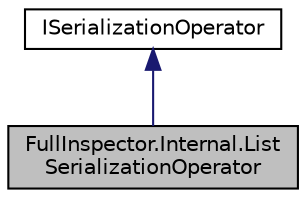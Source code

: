 digraph "FullInspector.Internal.ListSerializationOperator"
{
  edge [fontname="Helvetica",fontsize="10",labelfontname="Helvetica",labelfontsize="10"];
  node [fontname="Helvetica",fontsize="10",shape=record];
  Node1 [label="FullInspector.Internal.List\lSerializationOperator",height=0.2,width=0.4,color="black", fillcolor="grey75", style="filled" fontcolor="black"];
  Node2 -> Node1 [dir="back",color="midnightblue",fontsize="10",style="solid",fontname="Helvetica"];
  Node2 [label="ISerializationOperator",height=0.2,width=0.4,color="black", fillcolor="white", style="filled",URL="$interface_full_inspector_1_1_i_serialization_operator.html",tooltip="An ISerializationOperator provides a set of common serialization routines for serializers. "];
}
